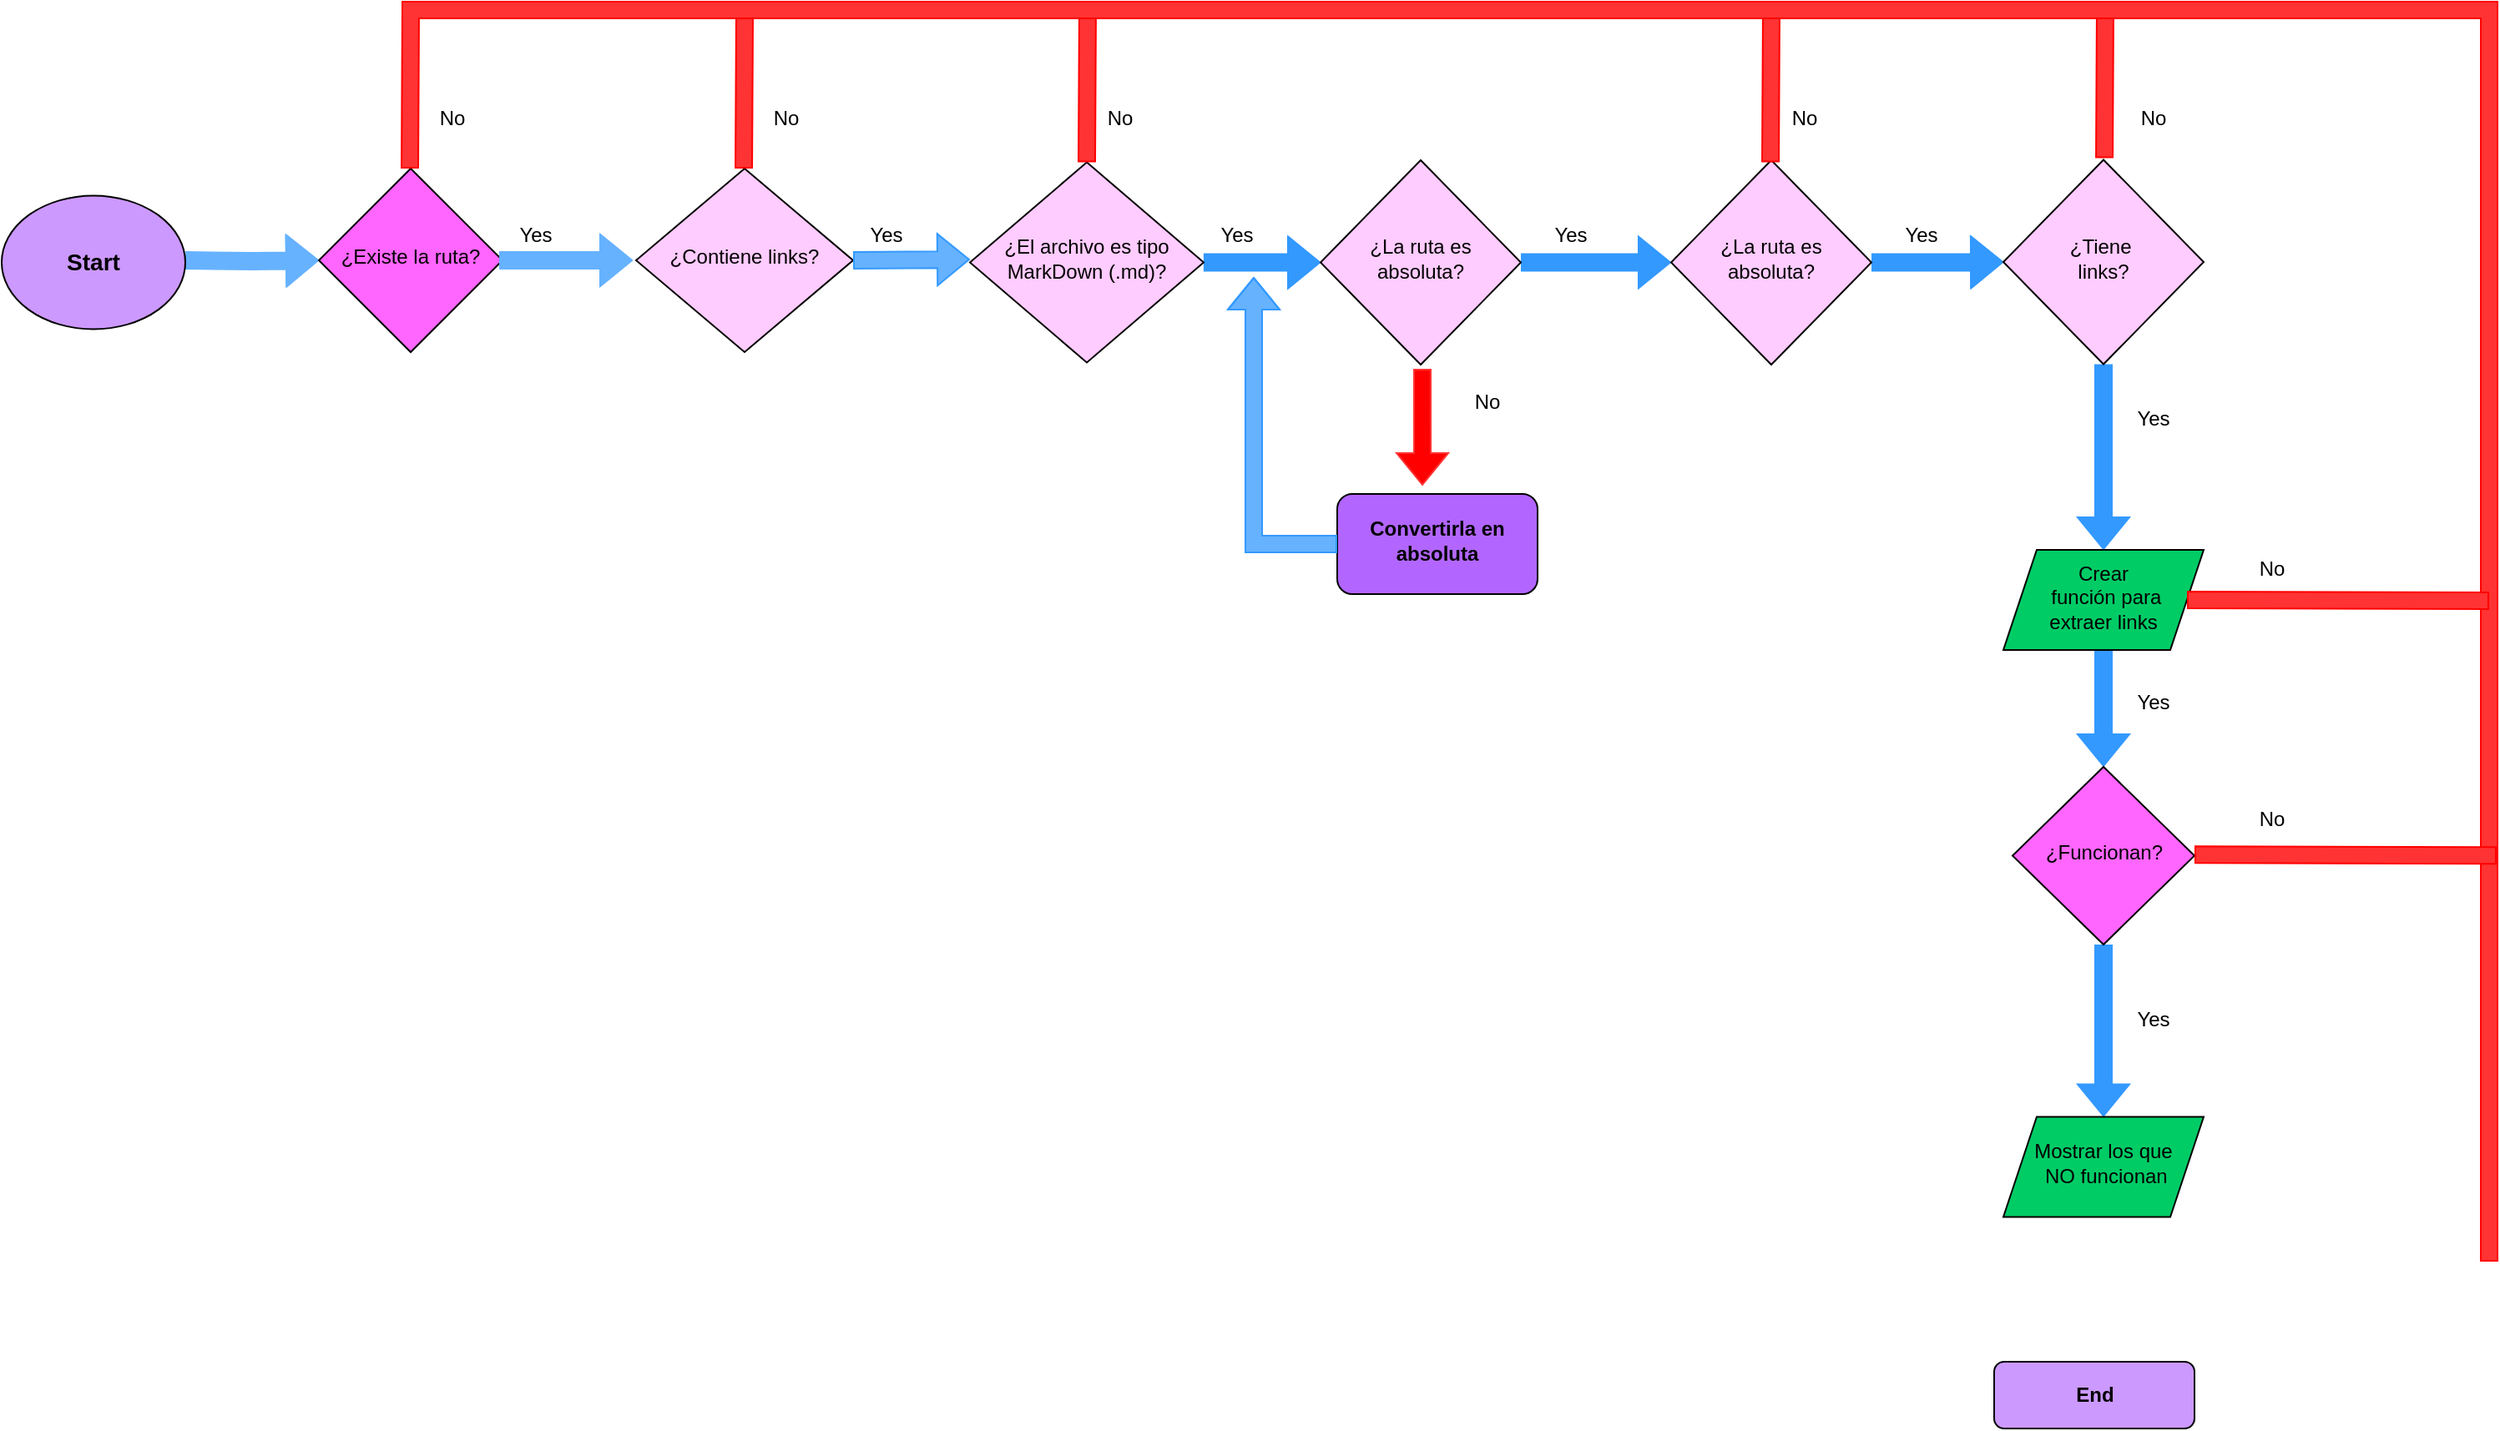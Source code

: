 <mxfile version="20.8.5" type="github">
  <diagram id="C5RBs43oDa-KdzZeNtuy" name="Page-1">
    <mxGraphModel dx="1720" dy="764" grid="1" gridSize="10" guides="1" tooltips="1" connect="1" arrows="1" fold="1" page="1" pageScale="1" pageWidth="827" pageHeight="1169" math="0" shadow="0">
      <root>
        <mxCell id="WIyWlLk6GJQsqaUBKTNV-0" />
        <mxCell id="WIyWlLk6GJQsqaUBKTNV-1" parent="WIyWlLk6GJQsqaUBKTNV-0" />
        <mxCell id="WIyWlLk6GJQsqaUBKTNV-2" value="" style="rounded=0;html=1;jettySize=auto;orthogonalLoop=1;fontSize=11;endArrow=block;endFill=0;endSize=8;strokeWidth=1;shadow=0;labelBackgroundColor=none;edgeStyle=orthogonalEdgeStyle;strokeColor=#3399FF;" parent="WIyWlLk6GJQsqaUBKTNV-1" target="WIyWlLk6GJQsqaUBKTNV-6" edge="1">
          <mxGeometry relative="1" as="geometry">
            <mxPoint x="150" y="250" as="sourcePoint" />
          </mxGeometry>
        </mxCell>
        <mxCell id="g-7ao37RnM-br5eume_d-41" value="" style="edgeStyle=orthogonalEdgeStyle;shape=flexArrow;rounded=0;orthogonalLoop=1;jettySize=auto;html=1;strokeColor=#66B2FF;fontFamily=Helvetica;fillColor=#66B2FF;" edge="1" parent="WIyWlLk6GJQsqaUBKTNV-1" target="WIyWlLk6GJQsqaUBKTNV-6">
          <mxGeometry relative="1" as="geometry">
            <mxPoint x="150" y="250" as="sourcePoint" />
          </mxGeometry>
        </mxCell>
        <mxCell id="g-7ao37RnM-br5eume_d-94" value="" style="edgeStyle=orthogonalEdgeStyle;shape=flexArrow;rounded=0;orthogonalLoop=1;jettySize=auto;html=1;strokeColor=#3399FF;fontFamily=Helvetica;fontSize=18;fontColor=#FFFFFF;fillColor=#3399FF;" edge="1" parent="WIyWlLk6GJQsqaUBKTNV-1" target="g-7ao37RnM-br5eume_d-93">
          <mxGeometry relative="1" as="geometry">
            <mxPoint x="90" y="270" as="sourcePoint" />
          </mxGeometry>
        </mxCell>
        <mxCell id="WIyWlLk6GJQsqaUBKTNV-10" value="¿Contiene links?" style="rhombus;whiteSpace=wrap;html=1;shadow=0;fontFamily=Helvetica;fontSize=12;align=center;strokeWidth=1;spacing=6;spacingTop=-4;fillColor=#FFCCFF;" parent="WIyWlLk6GJQsqaUBKTNV-1" vertex="1">
          <mxGeometry x="420" y="195" width="130" height="110" as="geometry" />
        </mxCell>
        <mxCell id="g-7ao37RnM-br5eume_d-40" value="" style="edgeStyle=orthogonalEdgeStyle;shape=flexArrow;rounded=0;orthogonalLoop=1;jettySize=auto;html=1;strokeColor=#3399FF;fontFamily=Helvetica;fillColor=#3399FF;" edge="1" parent="WIyWlLk6GJQsqaUBKTNV-1" source="g-7ao37RnM-br5eume_d-3" target="g-7ao37RnM-br5eume_d-39">
          <mxGeometry relative="1" as="geometry" />
        </mxCell>
        <mxCell id="g-7ao37RnM-br5eume_d-3" value="¿El archivo es tipo MarkDown (.md)?" style="rhombus;whiteSpace=wrap;html=1;shadow=0;fontFamily=Helvetica;fontSize=12;align=center;strokeWidth=1;spacing=6;spacingTop=-4;fillColor=#FFCCFF;" vertex="1" parent="WIyWlLk6GJQsqaUBKTNV-1">
          <mxGeometry x="620" y="191.25" width="140" height="120" as="geometry" />
        </mxCell>
        <mxCell id="g-7ao37RnM-br5eume_d-13" value="&lt;b&gt;Convertirla en absoluta&lt;/b&gt;" style="rounded=1;whiteSpace=wrap;html=1;shadow=0;strokeWidth=1;spacing=6;spacingTop=-4;fillColor=#B266FF;" vertex="1" parent="WIyWlLk6GJQsqaUBKTNV-1">
          <mxGeometry x="840" y="390" width="120" height="60" as="geometry" />
        </mxCell>
        <mxCell id="g-7ao37RnM-br5eume_d-17" value="Yes" style="text;html=1;strokeColor=none;fillColor=none;align=center;verticalAlign=middle;whiteSpace=wrap;rounded=0;" vertex="1" parent="WIyWlLk6GJQsqaUBKTNV-1">
          <mxGeometry x="330" y="220" width="60" height="30" as="geometry" />
        </mxCell>
        <mxCell id="g-7ao37RnM-br5eume_d-20" value="No" style="text;html=1;strokeColor=none;fillColor=none;align=center;verticalAlign=middle;whiteSpace=wrap;rounded=0;" vertex="1" parent="WIyWlLk6GJQsqaUBKTNV-1">
          <mxGeometry x="900" y="320" width="60" height="30" as="geometry" />
        </mxCell>
        <mxCell id="g-7ao37RnM-br5eume_d-31" value="&lt;b&gt;End&lt;/b&gt;" style="rounded=1;whiteSpace=wrap;html=1;fontSize=12;glass=0;strokeWidth=1;shadow=0;fillColor=#CC99FF;" vertex="1" parent="WIyWlLk6GJQsqaUBKTNV-1">
          <mxGeometry x="1233.5" y="910" width="120" height="40" as="geometry" />
        </mxCell>
        <mxCell id="WIyWlLk6GJQsqaUBKTNV-6" value="¿Existe la ruta?" style="rhombus;whiteSpace=wrap;html=1;shadow=0;fontFamily=Helvetica;fontSize=12;align=center;strokeWidth=1;spacing=6;spacingTop=-4;fillColor=#FF66FF;" parent="WIyWlLk6GJQsqaUBKTNV-1" vertex="1">
          <mxGeometry x="230" y="195" width="110" height="110" as="geometry" />
        </mxCell>
        <mxCell id="g-7ao37RnM-br5eume_d-38" value="" style="endArrow=classic;html=1;rounded=0;strokeColor=#3399FF;fontFamily=Helvetica;fillColor=#66B2FF;shape=flexArrow;exitX=1;exitY=0.5;exitDx=0;exitDy=0;" edge="1" parent="WIyWlLk6GJQsqaUBKTNV-1" source="WIyWlLk6GJQsqaUBKTNV-10">
          <mxGeometry width="50" height="50" relative="1" as="geometry">
            <mxPoint x="560" y="249" as="sourcePoint" />
            <mxPoint x="620" y="249.44" as="targetPoint" />
          </mxGeometry>
        </mxCell>
        <mxCell id="g-7ao37RnM-br5eume_d-47" value="" style="edgeStyle=orthogonalEdgeStyle;shape=flexArrow;rounded=0;orthogonalLoop=1;jettySize=auto;html=1;strokeColor=#FF3333;fontFamily=Helvetica;fontSize=18;fillColor=#FF0000;entryX=0.417;entryY=0.167;entryDx=0;entryDy=0;entryPerimeter=0;" edge="1" parent="WIyWlLk6GJQsqaUBKTNV-1">
          <mxGeometry relative="1" as="geometry">
            <mxPoint x="891" y="314.98" as="sourcePoint" />
            <mxPoint x="891.04" y="385" as="targetPoint" />
          </mxGeometry>
        </mxCell>
        <mxCell id="g-7ao37RnM-br5eume_d-54" value="" style="edgeStyle=orthogonalEdgeStyle;shape=flexArrow;rounded=0;orthogonalLoop=1;jettySize=auto;html=1;strokeColor=#3399FF;fontFamily=Helvetica;fontSize=18;fillColor=#3399FF;" edge="1" parent="WIyWlLk6GJQsqaUBKTNV-1" source="g-7ao37RnM-br5eume_d-39" target="g-7ao37RnM-br5eume_d-53">
          <mxGeometry relative="1" as="geometry" />
        </mxCell>
        <mxCell id="g-7ao37RnM-br5eume_d-39" value="¿La ruta es absoluta?" style="rhombus;whiteSpace=wrap;html=1;shadow=0;fontFamily=Helvetica;fontSize=12;align=center;strokeWidth=1;spacing=6;spacingTop=-4;fillColor=#FFCCFF;" vertex="1" parent="WIyWlLk6GJQsqaUBKTNV-1">
          <mxGeometry x="830" y="190" width="120" height="122.5" as="geometry" />
        </mxCell>
        <mxCell id="g-7ao37RnM-br5eume_d-42" value="" style="shape=flexArrow;endArrow=classic;html=1;rounded=0;strokeColor=#66B2FF;fontFamily=Helvetica;fillColor=#66B2FF;entryX=0;entryY=0.5;entryDx=0;entryDy=0;" edge="1" parent="WIyWlLk6GJQsqaUBKTNV-1">
          <mxGeometry width="50" height="50" relative="1" as="geometry">
            <mxPoint x="338" y="250" as="sourcePoint" />
            <mxPoint x="418" y="250" as="targetPoint" />
            <Array as="points">
              <mxPoint x="408" y="250" />
            </Array>
          </mxGeometry>
        </mxCell>
        <mxCell id="g-7ao37RnM-br5eume_d-44" value="Yes" style="text;html=1;strokeColor=none;fillColor=none;align=center;verticalAlign=middle;whiteSpace=wrap;rounded=0;" vertex="1" parent="WIyWlLk6GJQsqaUBKTNV-1">
          <mxGeometry x="540" y="220" width="60" height="30" as="geometry" />
        </mxCell>
        <mxCell id="g-7ao37RnM-br5eume_d-45" value="Yes" style="text;html=1;strokeColor=none;fillColor=none;align=center;verticalAlign=middle;whiteSpace=wrap;rounded=0;" vertex="1" parent="WIyWlLk6GJQsqaUBKTNV-1">
          <mxGeometry x="750" y="220" width="60" height="30" as="geometry" />
        </mxCell>
        <mxCell id="g-7ao37RnM-br5eume_d-52" value="" style="endArrow=classic;html=1;rounded=0;strokeColor=#3399FF;fontFamily=Helvetica;fillColor=#66B2FF;shape=flexArrow;exitX=0;exitY=0.5;exitDx=0;exitDy=0;" edge="1" parent="WIyWlLk6GJQsqaUBKTNV-1" source="g-7ao37RnM-br5eume_d-13">
          <mxGeometry width="50" height="50" relative="1" as="geometry">
            <mxPoint x="890" y="500.56" as="sourcePoint" />
            <mxPoint x="790" y="260" as="targetPoint" />
            <Array as="points">
              <mxPoint x="790" y="420" />
            </Array>
          </mxGeometry>
        </mxCell>
        <mxCell id="g-7ao37RnM-br5eume_d-57" value="" style="edgeStyle=orthogonalEdgeStyle;shape=flexArrow;rounded=0;orthogonalLoop=1;jettySize=auto;html=1;strokeColor=#3399FF;fontFamily=Helvetica;fontSize=18;fontColor=#FFFFFF;fillColor=#3399FF;" edge="1" parent="WIyWlLk6GJQsqaUBKTNV-1" source="g-7ao37RnM-br5eume_d-53" target="g-7ao37RnM-br5eume_d-56">
          <mxGeometry relative="1" as="geometry" />
        </mxCell>
        <mxCell id="g-7ao37RnM-br5eume_d-53" value="¿La ruta es absoluta?" style="rhombus;whiteSpace=wrap;html=1;shadow=0;fontFamily=Helvetica;fontSize=12;align=center;strokeWidth=1;spacing=6;spacingTop=-4;fillColor=#FFCCFF;" vertex="1" parent="WIyWlLk6GJQsqaUBKTNV-1">
          <mxGeometry x="1040" y="190" width="120" height="122.5" as="geometry" />
        </mxCell>
        <mxCell id="g-7ao37RnM-br5eume_d-55" value="Yes" style="text;html=1;strokeColor=none;fillColor=none;align=center;verticalAlign=middle;whiteSpace=wrap;rounded=0;" vertex="1" parent="WIyWlLk6GJQsqaUBKTNV-1">
          <mxGeometry x="950" y="220" width="60" height="30" as="geometry" />
        </mxCell>
        <mxCell id="g-7ao37RnM-br5eume_d-77" value="" style="edgeStyle=orthogonalEdgeStyle;shape=flexArrow;rounded=0;orthogonalLoop=1;jettySize=auto;html=1;strokeColor=#3399FF;fontFamily=Helvetica;fontSize=18;fontColor=#FFFFFF;fillColor=#3399FF;" edge="1" parent="WIyWlLk6GJQsqaUBKTNV-1" source="g-7ao37RnM-br5eume_d-56" target="g-7ao37RnM-br5eume_d-76">
          <mxGeometry relative="1" as="geometry" />
        </mxCell>
        <mxCell id="g-7ao37RnM-br5eume_d-56" value="¿Tiene&amp;nbsp;&lt;br&gt;links?" style="rhombus;whiteSpace=wrap;html=1;shadow=0;fontFamily=Helvetica;fontSize=12;align=center;strokeWidth=1;spacing=6;spacingTop=-4;fillColor=#FFCCFF;" vertex="1" parent="WIyWlLk6GJQsqaUBKTNV-1">
          <mxGeometry x="1239" y="189.75" width="120" height="122.5" as="geometry" />
        </mxCell>
        <mxCell id="g-7ao37RnM-br5eume_d-60" value="" style="endArrow=none;html=1;rounded=0;strokeColor=#FF0000;fontFamily=Helvetica;fontSize=18;fontColor=#FFFFFF;fillColor=#FF3333;shape=flexArrow;" edge="1" parent="WIyWlLk6GJQsqaUBKTNV-1">
          <mxGeometry width="50" height="50" relative="1" as="geometry">
            <mxPoint x="1099.52" y="191.25" as="sourcePoint" />
            <mxPoint x="1100" y="100" as="targetPoint" />
          </mxGeometry>
        </mxCell>
        <mxCell id="g-7ao37RnM-br5eume_d-61" value="" style="endArrow=none;html=1;rounded=0;strokeColor=#FF0000;fontFamily=Helvetica;fontSize=18;fontColor=#FFFFFF;fillColor=#FF3333;shape=flexArrow;" edge="1" parent="WIyWlLk6GJQsqaUBKTNV-1">
          <mxGeometry width="50" height="50" relative="1" as="geometry">
            <mxPoint x="1299.52" y="188.75" as="sourcePoint" />
            <mxPoint x="1300" y="97.5" as="targetPoint" />
          </mxGeometry>
        </mxCell>
        <mxCell id="g-7ao37RnM-br5eume_d-62" value="" style="endArrow=none;html=1;rounded=0;strokeColor=#FF0000;fontFamily=Helvetica;fontSize=18;fontColor=#FFFFFF;fillColor=#FF3333;shape=flexArrow;" edge="1" parent="WIyWlLk6GJQsqaUBKTNV-1">
          <mxGeometry width="50" height="50" relative="1" as="geometry">
            <mxPoint x="484.52" y="195" as="sourcePoint" />
            <mxPoint x="485" y="103.75" as="targetPoint" />
          </mxGeometry>
        </mxCell>
        <mxCell id="g-7ao37RnM-br5eume_d-63" value="" style="endArrow=none;html=1;rounded=0;strokeColor=#FF0000;fontFamily=Helvetica;fontSize=18;fontColor=#FFFFFF;fillColor=#FF3333;shape=flexArrow;" edge="1" parent="WIyWlLk6GJQsqaUBKTNV-1">
          <mxGeometry width="50" height="50" relative="1" as="geometry">
            <mxPoint x="690" y="191.25" as="sourcePoint" />
            <mxPoint x="690.48" y="100" as="targetPoint" />
          </mxGeometry>
        </mxCell>
        <mxCell id="g-7ao37RnM-br5eume_d-65" value="" style="endArrow=none;html=1;rounded=0;strokeColor=#FF0000;fontFamily=Helvetica;fontSize=18;fontColor=#FFFFFF;fillColor=#FF3333;shape=flexArrow;" edge="1" parent="WIyWlLk6GJQsqaUBKTNV-1">
          <mxGeometry width="50" height="50" relative="1" as="geometry">
            <mxPoint x="284.52" y="195" as="sourcePoint" />
            <mxPoint x="1530" y="850" as="targetPoint" />
            <Array as="points">
              <mxPoint x="285" y="100" />
              <mxPoint x="1530" y="100" />
            </Array>
          </mxGeometry>
        </mxCell>
        <mxCell id="g-7ao37RnM-br5eume_d-66" value="No" style="text;html=1;strokeColor=none;fillColor=none;align=center;verticalAlign=middle;whiteSpace=wrap;rounded=0;" vertex="1" parent="WIyWlLk6GJQsqaUBKTNV-1">
          <mxGeometry x="280" y="150" width="60" height="30" as="geometry" />
        </mxCell>
        <mxCell id="g-7ao37RnM-br5eume_d-67" value="No" style="text;html=1;strokeColor=none;fillColor=none;align=center;verticalAlign=middle;whiteSpace=wrap;rounded=0;" vertex="1" parent="WIyWlLk6GJQsqaUBKTNV-1">
          <mxGeometry x="480" y="150" width="60" height="30" as="geometry" />
        </mxCell>
        <mxCell id="g-7ao37RnM-br5eume_d-68" value="No" style="text;html=1;strokeColor=none;fillColor=none;align=center;verticalAlign=middle;whiteSpace=wrap;rounded=0;" vertex="1" parent="WIyWlLk6GJQsqaUBKTNV-1">
          <mxGeometry x="680" y="150" width="60" height="30" as="geometry" />
        </mxCell>
        <mxCell id="g-7ao37RnM-br5eume_d-70" value="No" style="text;html=1;strokeColor=none;fillColor=none;align=center;verticalAlign=middle;whiteSpace=wrap;rounded=0;" vertex="1" parent="WIyWlLk6GJQsqaUBKTNV-1">
          <mxGeometry x="1090" y="150" width="60" height="30" as="geometry" />
        </mxCell>
        <mxCell id="g-7ao37RnM-br5eume_d-73" value="No" style="text;html=1;strokeColor=none;fillColor=none;align=center;verticalAlign=middle;whiteSpace=wrap;rounded=0;" vertex="1" parent="WIyWlLk6GJQsqaUBKTNV-1">
          <mxGeometry x="1299" y="150" width="60" height="30" as="geometry" />
        </mxCell>
        <mxCell id="g-7ao37RnM-br5eume_d-81" value="" style="edgeStyle=orthogonalEdgeStyle;shape=flexArrow;rounded=0;orthogonalLoop=1;jettySize=auto;html=1;strokeColor=#3399FF;fontFamily=Helvetica;fontSize=18;fontColor=#FFFFFF;fillColor=#3399FF;" edge="1" parent="WIyWlLk6GJQsqaUBKTNV-1" source="g-7ao37RnM-br5eume_d-76" target="g-7ao37RnM-br5eume_d-80">
          <mxGeometry relative="1" as="geometry" />
        </mxCell>
        <mxCell id="g-7ao37RnM-br5eume_d-76" value="Crear&lt;br&gt;&amp;nbsp;función para&lt;br&gt;extraer links" style="shape=parallelogram;perimeter=parallelogramPerimeter;whiteSpace=wrap;html=1;fixedSize=1;fillColor=#00CC66;shadow=0;strokeWidth=1;spacing=6;spacingTop=-4;" vertex="1" parent="WIyWlLk6GJQsqaUBKTNV-1">
          <mxGeometry x="1239" y="423.5" width="120" height="60" as="geometry" />
        </mxCell>
        <mxCell id="g-7ao37RnM-br5eume_d-85" value="" style="edgeStyle=orthogonalEdgeStyle;shape=flexArrow;rounded=0;orthogonalLoop=1;jettySize=auto;html=1;strokeColor=#3399FF;fontFamily=Helvetica;fontSize=18;fontColor=#FFFFFF;fillColor=#3399FF;" edge="1" parent="WIyWlLk6GJQsqaUBKTNV-1" source="g-7ao37RnM-br5eume_d-80" target="g-7ao37RnM-br5eume_d-84">
          <mxGeometry relative="1" as="geometry" />
        </mxCell>
        <mxCell id="g-7ao37RnM-br5eume_d-80" value="¿Funcionan?" style="rhombus;whiteSpace=wrap;html=1;fillColor=#FF66FF;shadow=0;strokeWidth=1;spacing=6;spacingTop=-4;" vertex="1" parent="WIyWlLk6GJQsqaUBKTNV-1">
          <mxGeometry x="1244.5" y="553.5" width="109" height="106.5" as="geometry" />
        </mxCell>
        <mxCell id="g-7ao37RnM-br5eume_d-82" value="" style="endArrow=none;html=1;rounded=0;strokeColor=#FF0000;fontFamily=Helvetica;fontSize=18;fontColor=#FFFFFF;fillColor=#FF3333;shape=flexArrow;exitX=1;exitY=0.5;exitDx=0;exitDy=0;" edge="1" parent="WIyWlLk6GJQsqaUBKTNV-1" source="g-7ao37RnM-br5eume_d-76">
          <mxGeometry width="50" height="50" relative="1" as="geometry">
            <mxPoint x="1309.52" y="198.75" as="sourcePoint" />
            <mxPoint x="1530" y="454" as="targetPoint" />
            <Array as="points" />
          </mxGeometry>
        </mxCell>
        <mxCell id="g-7ao37RnM-br5eume_d-83" value="No" style="text;html=1;strokeColor=none;fillColor=none;align=center;verticalAlign=middle;whiteSpace=wrap;rounded=0;" vertex="1" parent="WIyWlLk6GJQsqaUBKTNV-1">
          <mxGeometry x="1370" y="420" width="60" height="30" as="geometry" />
        </mxCell>
        <mxCell id="g-7ao37RnM-br5eume_d-84" value="Mostrar los que&lt;br&gt;&amp;nbsp;NO funcionan" style="shape=parallelogram;perimeter=parallelogramPerimeter;whiteSpace=wrap;html=1;fixedSize=1;fillColor=#00CC66;shadow=0;strokeWidth=1;spacing=6;spacingTop=-4;" vertex="1" parent="WIyWlLk6GJQsqaUBKTNV-1">
          <mxGeometry x="1239" y="763.25" width="120" height="60" as="geometry" />
        </mxCell>
        <mxCell id="g-7ao37RnM-br5eume_d-86" value="" style="endArrow=none;html=1;rounded=0;strokeColor=#FF0000;fontFamily=Helvetica;fontSize=18;fontColor=#FFFFFF;fillColor=#FF3333;shape=flexArrow;exitX=1;exitY=0.5;exitDx=0;exitDy=0;" edge="1" parent="WIyWlLk6GJQsqaUBKTNV-1">
          <mxGeometry width="50" height="50" relative="1" as="geometry">
            <mxPoint x="1353.5" y="606.16" as="sourcePoint" />
            <mxPoint x="1534.5" y="606.66" as="targetPoint" />
            <Array as="points" />
          </mxGeometry>
        </mxCell>
        <mxCell id="g-7ao37RnM-br5eume_d-87" value="No" style="text;html=1;strokeColor=none;fillColor=none;align=center;verticalAlign=middle;whiteSpace=wrap;rounded=0;" vertex="1" parent="WIyWlLk6GJQsqaUBKTNV-1">
          <mxGeometry x="1370" y="570" width="60" height="30" as="geometry" />
        </mxCell>
        <mxCell id="g-7ao37RnM-br5eume_d-88" value="Yes" style="text;html=1;strokeColor=none;fillColor=none;align=center;verticalAlign=middle;whiteSpace=wrap;rounded=0;" vertex="1" parent="WIyWlLk6GJQsqaUBKTNV-1">
          <mxGeometry x="1160" y="220" width="60" height="30" as="geometry" />
        </mxCell>
        <mxCell id="g-7ao37RnM-br5eume_d-89" value="Yes" style="text;html=1;strokeColor=none;fillColor=none;align=center;verticalAlign=middle;whiteSpace=wrap;rounded=0;" vertex="1" parent="WIyWlLk6GJQsqaUBKTNV-1">
          <mxGeometry x="1299" y="330" width="60" height="30" as="geometry" />
        </mxCell>
        <mxCell id="g-7ao37RnM-br5eume_d-90" value="Yes" style="text;html=1;strokeColor=none;fillColor=none;align=center;verticalAlign=middle;whiteSpace=wrap;rounded=0;" vertex="1" parent="WIyWlLk6GJQsqaUBKTNV-1">
          <mxGeometry x="1299" y="500" width="60" height="30" as="geometry" />
        </mxCell>
        <mxCell id="g-7ao37RnM-br5eume_d-91" value="Yes" style="text;html=1;strokeColor=none;fillColor=none;align=center;verticalAlign=middle;whiteSpace=wrap;rounded=0;" vertex="1" parent="WIyWlLk6GJQsqaUBKTNV-1">
          <mxGeometry x="1299" y="690" width="60" height="30" as="geometry" />
        </mxCell>
        <mxCell id="g-7ao37RnM-br5eume_d-93" value="&lt;h3&gt;Start&lt;/h3&gt;" style="ellipse;whiteSpace=wrap;html=1;fillColor=#CC99FF;rounded=1;glass=0;strokeWidth=1;shadow=0;" vertex="1" parent="WIyWlLk6GJQsqaUBKTNV-1">
          <mxGeometry x="40" y="211.25" width="110" height="80" as="geometry" />
        </mxCell>
      </root>
    </mxGraphModel>
  </diagram>
</mxfile>
